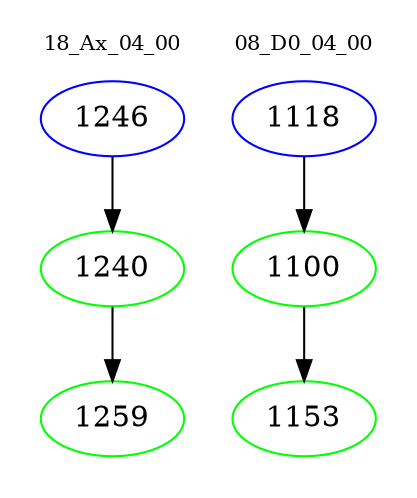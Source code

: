 digraph{
subgraph cluster_0 {
color = white
label = "18_Ax_04_00";
fontsize=10;
T0_1246 [label="1246", color="blue"]
T0_1246 -> T0_1240 [color="black"]
T0_1240 [label="1240", color="green"]
T0_1240 -> T0_1259 [color="black"]
T0_1259 [label="1259", color="green"]
}
subgraph cluster_1 {
color = white
label = "08_D0_04_00";
fontsize=10;
T1_1118 [label="1118", color="blue"]
T1_1118 -> T1_1100 [color="black"]
T1_1100 [label="1100", color="green"]
T1_1100 -> T1_1153 [color="black"]
T1_1153 [label="1153", color="green"]
}
}
